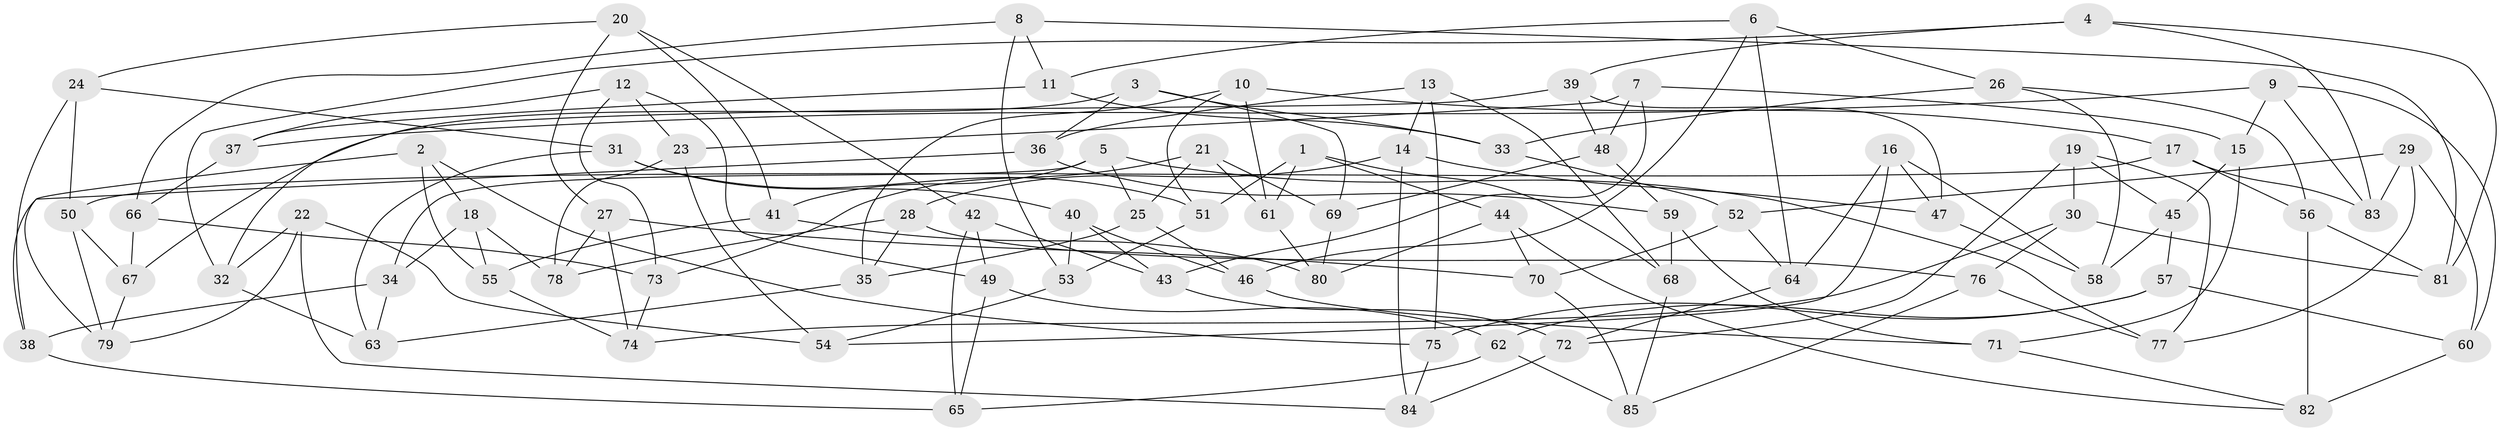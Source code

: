 // Generated by graph-tools (version 1.1) at 2025/16/03/09/25 04:16:17]
// undirected, 85 vertices, 170 edges
graph export_dot {
graph [start="1"]
  node [color=gray90,style=filled];
  1;
  2;
  3;
  4;
  5;
  6;
  7;
  8;
  9;
  10;
  11;
  12;
  13;
  14;
  15;
  16;
  17;
  18;
  19;
  20;
  21;
  22;
  23;
  24;
  25;
  26;
  27;
  28;
  29;
  30;
  31;
  32;
  33;
  34;
  35;
  36;
  37;
  38;
  39;
  40;
  41;
  42;
  43;
  44;
  45;
  46;
  47;
  48;
  49;
  50;
  51;
  52;
  53;
  54;
  55;
  56;
  57;
  58;
  59;
  60;
  61;
  62;
  63;
  64;
  65;
  66;
  67;
  68;
  69;
  70;
  71;
  72;
  73;
  74;
  75;
  76;
  77;
  78;
  79;
  80;
  81;
  82;
  83;
  84;
  85;
  1 -- 68;
  1 -- 44;
  1 -- 61;
  1 -- 51;
  2 -- 75;
  2 -- 79;
  2 -- 18;
  2 -- 55;
  3 -- 33;
  3 -- 36;
  3 -- 32;
  3 -- 69;
  4 -- 39;
  4 -- 83;
  4 -- 32;
  4 -- 81;
  5 -- 25;
  5 -- 34;
  5 -- 77;
  5 -- 41;
  6 -- 64;
  6 -- 26;
  6 -- 46;
  6 -- 11;
  7 -- 15;
  7 -- 48;
  7 -- 23;
  7 -- 43;
  8 -- 81;
  8 -- 66;
  8 -- 53;
  8 -- 11;
  9 -- 83;
  9 -- 15;
  9 -- 60;
  9 -- 37;
  10 -- 61;
  10 -- 17;
  10 -- 35;
  10 -- 51;
  11 -- 33;
  11 -- 37;
  12 -- 73;
  12 -- 37;
  12 -- 23;
  12 -- 49;
  13 -- 36;
  13 -- 14;
  13 -- 75;
  13 -- 68;
  14 -- 28;
  14 -- 47;
  14 -- 84;
  15 -- 71;
  15 -- 45;
  16 -- 64;
  16 -- 54;
  16 -- 47;
  16 -- 58;
  17 -- 83;
  17 -- 56;
  17 -- 50;
  18 -- 55;
  18 -- 78;
  18 -- 34;
  19 -- 45;
  19 -- 77;
  19 -- 30;
  19 -- 72;
  20 -- 24;
  20 -- 27;
  20 -- 41;
  20 -- 42;
  21 -- 25;
  21 -- 69;
  21 -- 73;
  21 -- 61;
  22 -- 79;
  22 -- 84;
  22 -- 32;
  22 -- 54;
  23 -- 78;
  23 -- 54;
  24 -- 38;
  24 -- 50;
  24 -- 31;
  25 -- 35;
  25 -- 46;
  26 -- 33;
  26 -- 56;
  26 -- 58;
  27 -- 70;
  27 -- 74;
  27 -- 78;
  28 -- 76;
  28 -- 78;
  28 -- 35;
  29 -- 77;
  29 -- 60;
  29 -- 83;
  29 -- 52;
  30 -- 81;
  30 -- 76;
  30 -- 74;
  31 -- 63;
  31 -- 40;
  31 -- 51;
  32 -- 63;
  33 -- 52;
  34 -- 38;
  34 -- 63;
  35 -- 63;
  36 -- 59;
  36 -- 38;
  37 -- 66;
  38 -- 65;
  39 -- 47;
  39 -- 48;
  39 -- 67;
  40 -- 43;
  40 -- 46;
  40 -- 53;
  41 -- 55;
  41 -- 80;
  42 -- 49;
  42 -- 65;
  42 -- 43;
  43 -- 72;
  44 -- 70;
  44 -- 80;
  44 -- 82;
  45 -- 57;
  45 -- 58;
  46 -- 71;
  47 -- 58;
  48 -- 59;
  48 -- 69;
  49 -- 62;
  49 -- 65;
  50 -- 79;
  50 -- 67;
  51 -- 53;
  52 -- 70;
  52 -- 64;
  53 -- 54;
  55 -- 74;
  56 -- 82;
  56 -- 81;
  57 -- 75;
  57 -- 60;
  57 -- 62;
  59 -- 71;
  59 -- 68;
  60 -- 82;
  61 -- 80;
  62 -- 85;
  62 -- 65;
  64 -- 72;
  66 -- 73;
  66 -- 67;
  67 -- 79;
  68 -- 85;
  69 -- 80;
  70 -- 85;
  71 -- 82;
  72 -- 84;
  73 -- 74;
  75 -- 84;
  76 -- 77;
  76 -- 85;
}
